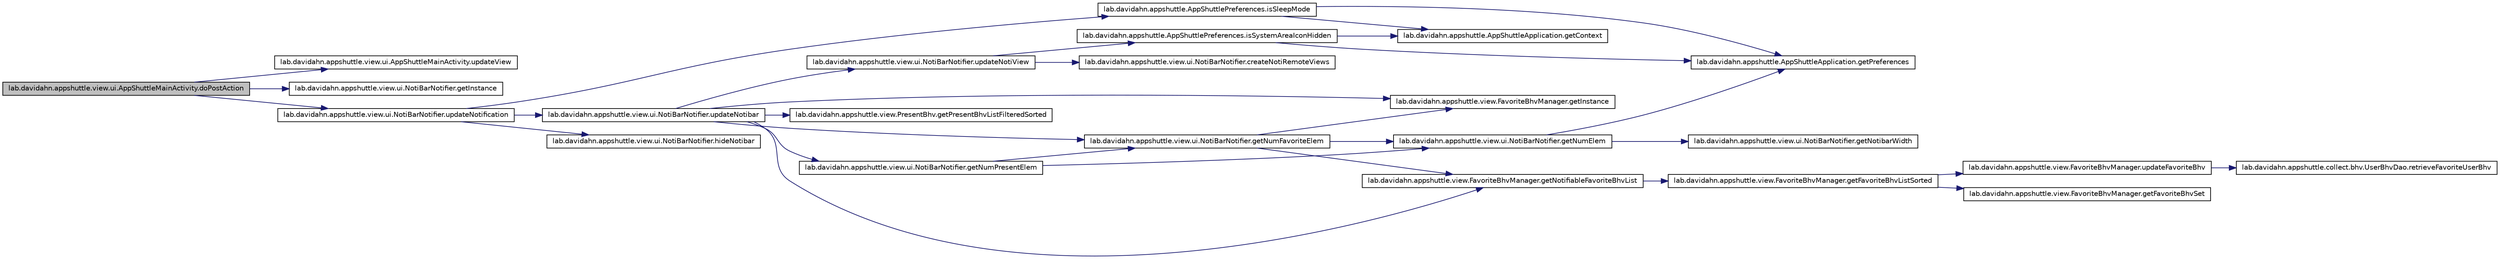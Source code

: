 digraph G
{
 // INTERACTIVE_SVG=YES
  edge [fontname="Helvetica",fontsize="10",labelfontname="Helvetica",labelfontsize="10"];
  node [fontname="Helvetica",fontsize="10",shape=record];
  rankdir="LR";
  Node1 [label="lab.davidahn.appshuttle.view.ui.AppShuttleMainActivity.doPostAction",height=0.2,width=0.4,color="black", fillcolor="grey75", style="filled" fontcolor="black"];
  Node1 -> Node2 [color="midnightblue",fontsize="10",style="solid"];
  Node2 [label="lab.davidahn.appshuttle.view.ui.AppShuttleMainActivity.updateView",height=0.2,width=0.4,color="black", fillcolor="white", style="filled",URL="$classlab_1_1davidahn_1_1appshuttle_1_1view_1_1ui_1_1_app_shuttle_main_activity.html#a1f734cabe1bd235485ba1d66865a8eb8"];
  Node1 -> Node3 [color="midnightblue",fontsize="10",style="solid"];
  Node3 [label="lab.davidahn.appshuttle.view.ui.NotiBarNotifier.getInstance",height=0.2,width=0.4,color="black", fillcolor="white", style="filled",URL="$classlab_1_1davidahn_1_1appshuttle_1_1view_1_1ui_1_1_noti_bar_notifier.html#a2004b7944bd5e95dd9d211d1772821af"];
  Node1 -> Node4 [color="midnightblue",fontsize="10",style="solid"];
  Node4 [label="lab.davidahn.appshuttle.view.ui.NotiBarNotifier.updateNotification",height=0.2,width=0.4,color="black", fillcolor="white", style="filled",URL="$classlab_1_1davidahn_1_1appshuttle_1_1view_1_1ui_1_1_noti_bar_notifier.html#a61fb58e40b6d05f98efe8f34d1077d41"];
  Node4 -> Node5 [color="midnightblue",fontsize="10",style="solid"];
  Node5 [label="lab.davidahn.appshuttle.AppShuttlePreferences.isSleepMode",height=0.2,width=0.4,color="black", fillcolor="white", style="filled",URL="$classlab_1_1davidahn_1_1appshuttle_1_1_app_shuttle_preferences.html#a07ab0e1e8db06bc359468d26054d678f"];
  Node5 -> Node6 [color="midnightblue",fontsize="10",style="solid"];
  Node6 [label="lab.davidahn.appshuttle.AppShuttleApplication.getContext",height=0.2,width=0.4,color="black", fillcolor="white", style="filled",URL="$classlab_1_1davidahn_1_1appshuttle_1_1_app_shuttle_application.html#a3aaf27429843b2eb05fdd33f20be8f86"];
  Node5 -> Node7 [color="midnightblue",fontsize="10",style="solid"];
  Node7 [label="lab.davidahn.appshuttle.AppShuttleApplication.getPreferences",height=0.2,width=0.4,color="black", fillcolor="white", style="filled",URL="$classlab_1_1davidahn_1_1appshuttle_1_1_app_shuttle_application.html#ae46ed63b120534585fb15e7d5ed5593a"];
  Node4 -> Node8 [color="midnightblue",fontsize="10",style="solid"];
  Node8 [label="lab.davidahn.appshuttle.view.ui.NotiBarNotifier.hideNotibar",height=0.2,width=0.4,color="black", fillcolor="white", style="filled",URL="$classlab_1_1davidahn_1_1appshuttle_1_1view_1_1ui_1_1_noti_bar_notifier.html#a02bc68611742f5b3349ed560612684e2"];
  Node4 -> Node9 [color="midnightblue",fontsize="10",style="solid"];
  Node9 [label="lab.davidahn.appshuttle.view.ui.NotiBarNotifier.updateNotibar",height=0.2,width=0.4,color="black", fillcolor="white", style="filled",URL="$classlab_1_1davidahn_1_1appshuttle_1_1view_1_1ui_1_1_noti_bar_notifier.html#a708b3a02d0f0a29a7f4f3f47afa7940f"];
  Node9 -> Node10 [color="midnightblue",fontsize="10",style="solid"];
  Node10 [label="lab.davidahn.appshuttle.view.FavoriteBhvManager.getInstance",height=0.2,width=0.4,color="black", fillcolor="white", style="filled",URL="$classlab_1_1davidahn_1_1appshuttle_1_1view_1_1_favorite_bhv_manager.html#ab92b1c857b0fdd635723335be0bde5e7"];
  Node9 -> Node11 [color="midnightblue",fontsize="10",style="solid"];
  Node11 [label="lab.davidahn.appshuttle.view.FavoriteBhvManager.getNotifiableFavoriteBhvList",height=0.2,width=0.4,color="black", fillcolor="white", style="filled",URL="$classlab_1_1davidahn_1_1appshuttle_1_1view_1_1_favorite_bhv_manager.html#a93308cece9a6a14f27a3866986730e8d"];
  Node11 -> Node12 [color="midnightblue",fontsize="10",style="solid"];
  Node12 [label="lab.davidahn.appshuttle.view.FavoriteBhvManager.getFavoriteBhvListSorted",height=0.2,width=0.4,color="black", fillcolor="white", style="filled",URL="$classlab_1_1davidahn_1_1appshuttle_1_1view_1_1_favorite_bhv_manager.html#aba5d587e43f97309c98ccd9e4fe42ca4"];
  Node12 -> Node13 [color="midnightblue",fontsize="10",style="solid"];
  Node13 [label="lab.davidahn.appshuttle.view.FavoriteBhvManager.updateFavoriteBhv",height=0.2,width=0.4,color="black", fillcolor="white", style="filled",URL="$classlab_1_1davidahn_1_1appshuttle_1_1view_1_1_favorite_bhv_manager.html#a512ba14af7e6330d226a026384514a8b"];
  Node13 -> Node14 [color="midnightblue",fontsize="10",style="solid"];
  Node14 [label="lab.davidahn.appshuttle.collect.bhv.UserBhvDao.retrieveFavoriteUserBhv",height=0.2,width=0.4,color="black", fillcolor="white", style="filled",URL="$classlab_1_1davidahn_1_1appshuttle_1_1collect_1_1bhv_1_1_user_bhv_dao.html#a25e1efeaeec8508360a9d8a4c417a9e1"];
  Node12 -> Node15 [color="midnightblue",fontsize="10",style="solid"];
  Node15 [label="lab.davidahn.appshuttle.view.FavoriteBhvManager.getFavoriteBhvSet",height=0.2,width=0.4,color="black", fillcolor="white", style="filled",URL="$classlab_1_1davidahn_1_1appshuttle_1_1view_1_1_favorite_bhv_manager.html#ab20144f0da1fe5a22731ac49d6c5c05a"];
  Node9 -> Node16 [color="midnightblue",fontsize="10",style="solid"];
  Node16 [label="lab.davidahn.appshuttle.view.ui.NotiBarNotifier.getNumFavoriteElem",height=0.2,width=0.4,color="black", fillcolor="white", style="filled",URL="$classlab_1_1davidahn_1_1appshuttle_1_1view_1_1ui_1_1_noti_bar_notifier.html#a495beeed0f4480c041ee2e34023ce26b"];
  Node16 -> Node10 [color="midnightblue",fontsize="10",style="solid"];
  Node16 -> Node11 [color="midnightblue",fontsize="10",style="solid"];
  Node16 -> Node17 [color="midnightblue",fontsize="10",style="solid"];
  Node17 [label="lab.davidahn.appshuttle.view.ui.NotiBarNotifier.getNumElem",height=0.2,width=0.4,color="black", fillcolor="white", style="filled",URL="$classlab_1_1davidahn_1_1appshuttle_1_1view_1_1ui_1_1_noti_bar_notifier.html#ae9ddd6bb783d361bc8b7c7f88625255f"];
  Node17 -> Node7 [color="midnightblue",fontsize="10",style="solid"];
  Node17 -> Node18 [color="midnightblue",fontsize="10",style="solid"];
  Node18 [label="lab.davidahn.appshuttle.view.ui.NotiBarNotifier.getNotibarWidth",height=0.2,width=0.4,color="black", fillcolor="white", style="filled",URL="$classlab_1_1davidahn_1_1appshuttle_1_1view_1_1ui_1_1_noti_bar_notifier.html#a6ea620431f38a93a4937640b3d00a861"];
  Node9 -> Node19 [color="midnightblue",fontsize="10",style="solid"];
  Node19 [label="lab.davidahn.appshuttle.view.PresentBhv.getPresentBhvListFilteredSorted",height=0.2,width=0.4,color="black", fillcolor="white", style="filled",URL="$classlab_1_1davidahn_1_1appshuttle_1_1view_1_1_present_bhv.html#ac9d26eaa561598f2feeadd2fa8aa9b1e"];
  Node9 -> Node20 [color="midnightblue",fontsize="10",style="solid"];
  Node20 [label="lab.davidahn.appshuttle.view.ui.NotiBarNotifier.getNumPresentElem",height=0.2,width=0.4,color="black", fillcolor="white", style="filled",URL="$classlab_1_1davidahn_1_1appshuttle_1_1view_1_1ui_1_1_noti_bar_notifier.html#a8a5436babc39125176f8837ecd9b33b1"];
  Node20 -> Node17 [color="midnightblue",fontsize="10",style="solid"];
  Node20 -> Node16 [color="midnightblue",fontsize="10",style="solid"];
  Node9 -> Node21 [color="midnightblue",fontsize="10",style="solid"];
  Node21 [label="lab.davidahn.appshuttle.view.ui.NotiBarNotifier.updateNotiView",height=0.2,width=0.4,color="black", fillcolor="white", style="filled",URL="$classlab_1_1davidahn_1_1appshuttle_1_1view_1_1ui_1_1_noti_bar_notifier.html#a1149b6136e7c4de82a4e6585cbe56411"];
  Node21 -> Node22 [color="midnightblue",fontsize="10",style="solid"];
  Node22 [label="lab.davidahn.appshuttle.view.ui.NotiBarNotifier.createNotiRemoteViews",height=0.2,width=0.4,color="black", fillcolor="white", style="filled",URL="$classlab_1_1davidahn_1_1appshuttle_1_1view_1_1ui_1_1_noti_bar_notifier.html#a229fb0388c68efddc14d0a111d9ef71f"];
  Node21 -> Node23 [color="midnightblue",fontsize="10",style="solid"];
  Node23 [label="lab.davidahn.appshuttle.AppShuttlePreferences.isSystemAreaIconHidden",height=0.2,width=0.4,color="black", fillcolor="white", style="filled",URL="$classlab_1_1davidahn_1_1appshuttle_1_1_app_shuttle_preferences.html#ae6f71518a4990c8ab1d44f07a2927cc1"];
  Node23 -> Node6 [color="midnightblue",fontsize="10",style="solid"];
  Node23 -> Node7 [color="midnightblue",fontsize="10",style="solid"];
}
